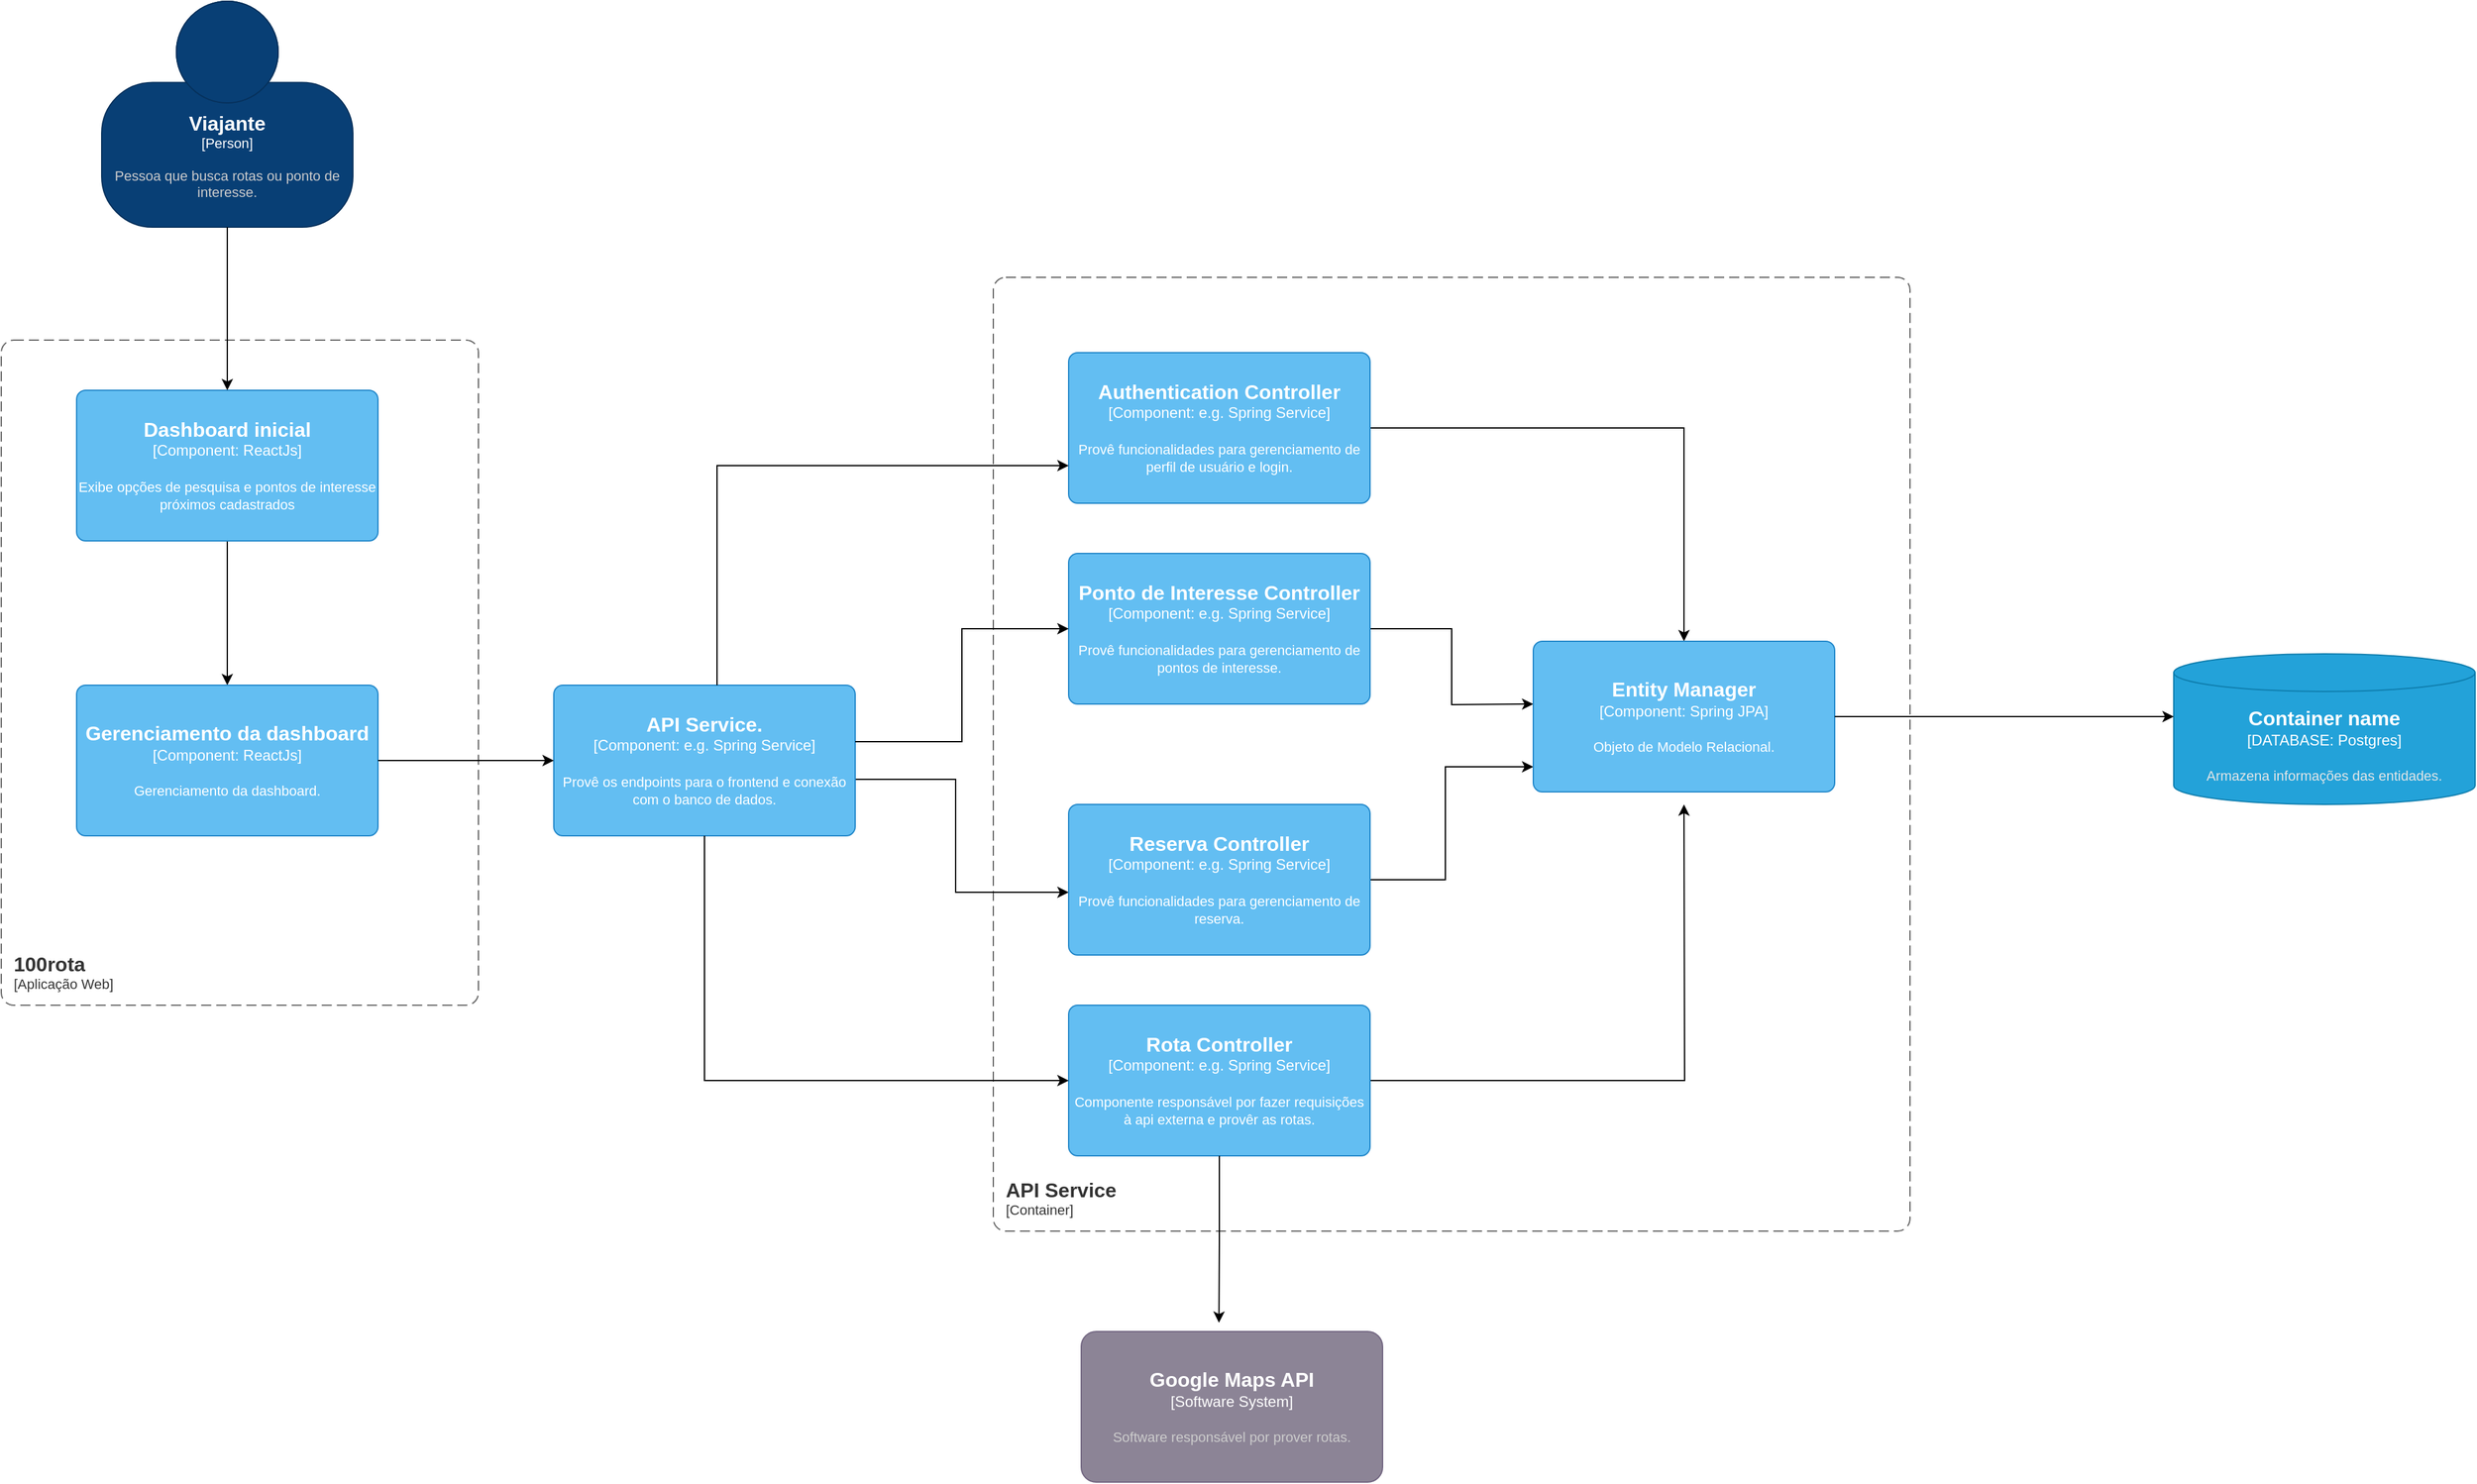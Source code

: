 <mxfile version="24.0.7" type="google">
  <diagram name="Página-1" id="IF58FjA0DsNWFOaLuKHb">
    <mxGraphModel grid="1" page="1" gridSize="10" guides="1" tooltips="1" connect="1" arrows="1" fold="1" pageScale="1" pageWidth="827" pageHeight="1169" math="0" shadow="0">
      <root>
        <mxCell id="0" />
        <mxCell id="1" parent="0" />
        <object placeholders="1" c4Name="Viajante" c4Type="Person" c4Description="Pessoa que busca rotas ou ponto de interesse." label="&lt;font style=&quot;font-size: 16px&quot;&gt;&lt;b&gt;%c4Name%&lt;/b&gt;&lt;/font&gt;&lt;div&gt;[%c4Type%]&lt;/div&gt;&lt;br&gt;&lt;div&gt;&lt;font style=&quot;font-size: 11px&quot;&gt;&lt;font color=&quot;#cccccc&quot;&gt;%c4Description%&lt;/font&gt;&lt;/div&gt;" id="tChWD2pZAGPHD2NTAr_4-1">
          <mxCell style="html=1;fontSize=11;dashed=0;whiteSpace=wrap;fillColor=#083F75;strokeColor=#06315C;fontColor=#ffffff;shape=mxgraph.c4.person2;align=center;metaEdit=1;points=[[0.5,0,0],[1,0.5,0],[1,0.75,0],[0.75,1,0],[0.5,1,0],[0.25,1,0],[0,0.75,0],[0,0.5,0]];resizable=0;" vertex="1" parent="1">
            <mxGeometry x="270" y="40" width="200" height="180" as="geometry" />
          </mxCell>
        </object>
        <object placeholders="1" c4Name="100rota" c4Type="SystemScopeBoundary" c4Application="Aplicação Web" label="&lt;font style=&quot;font-size: 16px&quot;&gt;&lt;b&gt;&lt;div style=&quot;text-align: left&quot;&gt;%c4Name%&lt;/div&gt;&lt;/b&gt;&lt;/font&gt;&lt;div style=&quot;text-align: left&quot;&gt;[%c4Application%]&lt;/div&gt;" id="tChWD2pZAGPHD2NTAr_4-4">
          <mxCell style="rounded=1;fontSize=11;whiteSpace=wrap;html=1;dashed=1;arcSize=20;fillColor=none;strokeColor=#666666;fontColor=#333333;labelBackgroundColor=none;align=left;verticalAlign=bottom;labelBorderColor=none;spacingTop=0;spacing=10;dashPattern=8 4;metaEdit=1;rotatable=0;perimeter=rectanglePerimeter;noLabel=0;labelPadding=0;allowArrows=0;connectable=0;expand=0;recursiveResize=0;editable=1;pointerEvents=0;absoluteArcSize=1;points=[[0.25,0,0],[0.5,0,0],[0.75,0,0],[1,0.25,0],[1,0.5,0],[1,0.75,0],[0.75,1,0],[0.5,1,0],[0.25,1,0],[0,0.75,0],[0,0.5,0],[0,0.25,0]];" vertex="1" parent="1">
            <mxGeometry x="190" y="310" width="380" height="530" as="geometry" />
          </mxCell>
        </object>
        <mxCell id="A3-Dy6gdXTtX-3pDXH1G-15" style="edgeStyle=orthogonalEdgeStyle;rounded=0;orthogonalLoop=1;jettySize=auto;html=1;exitX=0.5;exitY=1;exitDx=0;exitDy=0;exitPerimeter=0;" edge="1" parent="1" source="A3-Dy6gdXTtX-3pDXH1G-1" target="A3-Dy6gdXTtX-3pDXH1G-2">
          <mxGeometry relative="1" as="geometry" />
        </mxCell>
        <object placeholders="1" c4Name="Dashboard inicial" c4Type="Component" c4Technology="ReactJs" c4Description="Exibe opções de pesquisa e pontos de interesse próximos cadastrados " label="&lt;font style=&quot;font-size: 16px&quot;&gt;&lt;b&gt;%c4Name%&lt;/b&gt;&lt;/font&gt;&lt;div&gt;[%c4Type%: %c4Technology%]&lt;/div&gt;&lt;br&gt;&lt;div&gt;&lt;font style=&quot;font-size: 11px&quot;&gt;%c4Description%&lt;/font&gt;&lt;/div&gt;" id="A3-Dy6gdXTtX-3pDXH1G-1">
          <mxCell style="rounded=1;whiteSpace=wrap;html=1;labelBackgroundColor=none;fillColor=#63BEF2;fontColor=#ffffff;align=center;arcSize=6;strokeColor=#2086C9;metaEdit=1;resizable=0;points=[[0.25,0,0],[0.5,0,0],[0.75,0,0],[1,0.25,0],[1,0.5,0],[1,0.75,0],[0.75,1,0],[0.5,1,0],[0.25,1,0],[0,0.75,0],[0,0.5,0],[0,0.25,0]];" vertex="1" parent="1">
            <mxGeometry x="250" y="350" width="240" height="120" as="geometry" />
          </mxCell>
        </object>
        <object placeholders="1" c4Name="Gerenciamento da dashboard" c4Type="Component" c4Technology="ReactJs" c4Description="Gerenciamento da dashboard. " label="&lt;font style=&quot;font-size: 16px&quot;&gt;&lt;b&gt;%c4Name%&lt;/b&gt;&lt;/font&gt;&lt;div&gt;[%c4Type%: %c4Technology%]&lt;/div&gt;&lt;br&gt;&lt;div&gt;&lt;font style=&quot;font-size: 11px&quot;&gt;%c4Description%&lt;/font&gt;&lt;/div&gt;" id="A3-Dy6gdXTtX-3pDXH1G-2">
          <mxCell style="rounded=1;whiteSpace=wrap;html=1;labelBackgroundColor=none;fillColor=#63BEF2;fontColor=#ffffff;align=center;arcSize=6;strokeColor=#2086C9;metaEdit=1;resizable=0;points=[[0.25,0,0],[0.5,0,0],[0.75,0,0],[1,0.25,0],[1,0.5,0],[1,0.75,0],[0.75,1,0],[0.5,1,0],[0.25,1,0],[0,0.75,0],[0,0.5,0],[0,0.25,0]];" vertex="1" parent="1">
            <mxGeometry x="250" y="585" width="240" height="120" as="geometry" />
          </mxCell>
        </object>
        <object placeholders="1" c4Name="API Service" c4Type="ContainerScopeBoundary" c4Application="Container" label="&lt;font style=&quot;font-size: 16px&quot;&gt;&lt;b&gt;&lt;div style=&quot;text-align: left&quot;&gt;%c4Name%&lt;/div&gt;&lt;/b&gt;&lt;/font&gt;&lt;div style=&quot;text-align: left&quot;&gt;[%c4Application%]&lt;/div&gt;" id="A3-Dy6gdXTtX-3pDXH1G-3">
          <mxCell style="rounded=1;fontSize=11;whiteSpace=wrap;html=1;dashed=1;arcSize=20;fillColor=none;strokeColor=#666666;fontColor=#333333;labelBackgroundColor=none;align=left;verticalAlign=bottom;labelBorderColor=none;spacingTop=0;spacing=10;dashPattern=8 4;metaEdit=1;rotatable=0;perimeter=rectanglePerimeter;noLabel=0;labelPadding=0;allowArrows=0;connectable=0;expand=0;recursiveResize=0;editable=1;pointerEvents=0;absoluteArcSize=1;points=[[0.25,0,0],[0.5,0,0],[0.75,0,0],[1,0.25,0],[1,0.5,0],[1,0.75,0],[0.75,1,0],[0.5,1,0],[0.25,1,0],[0,0.75,0],[0,0.5,0],[0,0.25,0]];" vertex="1" parent="1">
            <mxGeometry x="980" y="260" width="730" height="760" as="geometry" />
          </mxCell>
        </object>
        <mxCell id="A3-Dy6gdXTtX-3pDXH1G-12" style="edgeStyle=orthogonalEdgeStyle;rounded=0;orthogonalLoop=1;jettySize=auto;html=1;" edge="1" parent="1" source="A3-Dy6gdXTtX-3pDXH1G-4">
          <mxGeometry relative="1" as="geometry">
            <mxPoint x="1040" y="750" as="targetPoint" />
            <Array as="points">
              <mxPoint x="950" y="660" />
              <mxPoint x="950" y="750" />
            </Array>
          </mxGeometry>
        </mxCell>
        <object placeholders="1" c4Name="API Service." c4Type="Component" c4Technology="e.g. Spring Service" c4Description="Provê os endpoints para o frontend e conexão com o banco de dados." label="&lt;font style=&quot;font-size: 16px&quot;&gt;&lt;b&gt;%c4Name%&lt;/b&gt;&lt;/font&gt;&lt;div&gt;[%c4Type%: %c4Technology%]&lt;/div&gt;&lt;br&gt;&lt;div&gt;&lt;font style=&quot;font-size: 11px&quot;&gt;%c4Description%&lt;/font&gt;&lt;/div&gt;" id="A3-Dy6gdXTtX-3pDXH1G-4">
          <mxCell style="rounded=1;whiteSpace=wrap;html=1;labelBackgroundColor=none;fillColor=#63BEF2;fontColor=#ffffff;align=center;arcSize=6;strokeColor=#2086C9;metaEdit=1;resizable=0;points=[[0.25,0,0],[0.5,0,0],[0.75,0,0],[1,0.25,0],[1,0.5,0],[1,0.75,0],[0.75,1,0],[0.5,1,0],[0.25,1,0],[0,0.75,0],[0,0.5,0],[0,0.25,0]];" vertex="1" parent="1">
            <mxGeometry x="630" y="585" width="240" height="120" as="geometry" />
          </mxCell>
        </object>
        <mxCell id="A3-Dy6gdXTtX-3pDXH1G-20" style="edgeStyle=orthogonalEdgeStyle;rounded=0;orthogonalLoop=1;jettySize=auto;html=1;" edge="1" parent="1" source="A3-Dy6gdXTtX-3pDXH1G-5">
          <mxGeometry relative="1" as="geometry">
            <mxPoint x="1530" y="680" as="targetPoint" />
          </mxGeometry>
        </mxCell>
        <object placeholders="1" c4Name="Rota Controller" c4Type="Component" c4Technology="e.g. Spring Service" c4Description="Componente responsável por fazer requisições à api externa e provêr as rotas." label="&lt;font style=&quot;font-size: 16px&quot;&gt;&lt;b&gt;%c4Name%&lt;/b&gt;&lt;/font&gt;&lt;div&gt;[%c4Type%: %c4Technology%]&lt;/div&gt;&lt;br&gt;&lt;div&gt;&lt;font style=&quot;font-size: 11px&quot;&gt;%c4Description%&lt;/font&gt;&lt;/div&gt;" id="A3-Dy6gdXTtX-3pDXH1G-5">
          <mxCell style="rounded=1;whiteSpace=wrap;html=1;labelBackgroundColor=none;fillColor=#63BEF2;fontColor=#ffffff;align=center;arcSize=6;strokeColor=#2086C9;metaEdit=1;resizable=0;points=[[0.25,0,0],[0.5,0,0],[0.75,0,0],[1,0.25,0],[1,0.5,0],[1,0.75,0],[0.75,1,0],[0.5,1,0],[0.25,1,0],[0,0.75,0],[0,0.5,0],[0,0.25,0]];" vertex="1" parent="1">
            <mxGeometry x="1040" y="840" width="240" height="120" as="geometry" />
          </mxCell>
        </object>
        <mxCell id="A3-Dy6gdXTtX-3pDXH1G-18" style="edgeStyle=orthogonalEdgeStyle;rounded=0;orthogonalLoop=1;jettySize=auto;html=1;" edge="1" parent="1" source="A3-Dy6gdXTtX-3pDXH1G-6">
          <mxGeometry relative="1" as="geometry">
            <mxPoint x="1410" y="600" as="targetPoint" />
          </mxGeometry>
        </mxCell>
        <object placeholders="1" c4Name="Ponto de Interesse Controller" c4Type="Component" c4Technology="e.g. Spring Service" c4Description="Provê funcionalidades para gerenciamento de pontos de interesse." label="&lt;font style=&quot;font-size: 16px&quot;&gt;&lt;b&gt;%c4Name%&lt;/b&gt;&lt;/font&gt;&lt;div&gt;[%c4Type%: %c4Technology%]&lt;/div&gt;&lt;br&gt;&lt;div&gt;&lt;font style=&quot;font-size: 11px&quot;&gt;%c4Description%&lt;/font&gt;&lt;/div&gt;" id="A3-Dy6gdXTtX-3pDXH1G-6">
          <mxCell style="rounded=1;whiteSpace=wrap;html=1;labelBackgroundColor=none;fillColor=#63BEF2;fontColor=#ffffff;align=center;arcSize=6;strokeColor=#2086C9;metaEdit=1;resizable=0;points=[[0.25,0,0],[0.5,0,0],[0.75,0,0],[1,0.25,0],[1,0.5,0],[1,0.75,0],[0.75,1,0],[0.5,1,0],[0.25,1,0],[0,0.75,0],[0,0.5,0],[0,0.25,0]];" vertex="1" parent="1">
            <mxGeometry x="1040" y="480" width="240" height="120" as="geometry" />
          </mxCell>
        </object>
        <mxCell id="A3-Dy6gdXTtX-3pDXH1G-17" style="edgeStyle=orthogonalEdgeStyle;rounded=0;orthogonalLoop=1;jettySize=auto;html=1;" edge="1" parent="1" source="A3-Dy6gdXTtX-3pDXH1G-7" target="A3-Dy6gdXTtX-3pDXH1G-13">
          <mxGeometry relative="1" as="geometry" />
        </mxCell>
        <object placeholders="1" c4Name="Authentication Controller" c4Type="Component" c4Technology="e.g. Spring Service" c4Description="Provê funcionalidades para gerenciamento de perfil de usuário e login." label="&lt;font style=&quot;font-size: 16px&quot;&gt;&lt;b&gt;%c4Name%&lt;/b&gt;&lt;/font&gt;&lt;div&gt;[%c4Type%: %c4Technology%]&lt;/div&gt;&lt;br&gt;&lt;div&gt;&lt;font style=&quot;font-size: 11px&quot;&gt;%c4Description%&lt;/font&gt;&lt;/div&gt;" id="A3-Dy6gdXTtX-3pDXH1G-7">
          <mxCell style="rounded=1;whiteSpace=wrap;html=1;labelBackgroundColor=none;fillColor=#63BEF2;fontColor=#ffffff;align=center;arcSize=6;strokeColor=#2086C9;metaEdit=1;resizable=0;points=[[0.25,0,0],[0.5,0,0],[0.75,0,0],[1,0.25,0],[1,0.5,0],[1,0.75,0],[0.75,1,0],[0.5,1,0],[0.25,1,0],[0,0.75,0],[0,0.5,0],[0,0.25,0]];" vertex="1" parent="1">
            <mxGeometry x="1040" y="320" width="240" height="120" as="geometry" />
          </mxCell>
        </object>
        <mxCell id="A3-Dy6gdXTtX-3pDXH1G-8" style="edgeStyle=orthogonalEdgeStyle;rounded=0;orthogonalLoop=1;jettySize=auto;html=1;entryX=0;entryY=0.75;entryDx=0;entryDy=0;entryPerimeter=0;" edge="1" parent="1" source="A3-Dy6gdXTtX-3pDXH1G-4" target="A3-Dy6gdXTtX-3pDXH1G-7">
          <mxGeometry relative="1" as="geometry">
            <Array as="points">
              <mxPoint x="760" y="410" />
            </Array>
          </mxGeometry>
        </mxCell>
        <mxCell id="A3-Dy6gdXTtX-3pDXH1G-9" style="edgeStyle=orthogonalEdgeStyle;rounded=0;orthogonalLoop=1;jettySize=auto;html=1;entryX=0;entryY=0.5;entryDx=0;entryDy=0;entryPerimeter=0;" edge="1" parent="1" target="A3-Dy6gdXTtX-3pDXH1G-6">
          <mxGeometry relative="1" as="geometry">
            <mxPoint x="870" y="630" as="sourcePoint" />
            <Array as="points">
              <mxPoint x="870" y="630" />
              <mxPoint x="955" y="630" />
              <mxPoint x="955" y="540" />
            </Array>
          </mxGeometry>
        </mxCell>
        <mxCell id="A3-Dy6gdXTtX-3pDXH1G-10" style="edgeStyle=orthogonalEdgeStyle;rounded=0;orthogonalLoop=1;jettySize=auto;html=1;exitX=0.5;exitY=1;exitDx=0;exitDy=0;exitPerimeter=0;entryX=0;entryY=0.5;entryDx=0;entryDy=0;entryPerimeter=0;" edge="1" parent="1" source="A3-Dy6gdXTtX-3pDXH1G-4" target="A3-Dy6gdXTtX-3pDXH1G-5">
          <mxGeometry relative="1" as="geometry" />
        </mxCell>
        <mxCell id="A3-Dy6gdXTtX-3pDXH1G-19" style="edgeStyle=orthogonalEdgeStyle;rounded=0;orthogonalLoop=1;jettySize=auto;html=1;" edge="1" parent="1" source="A3-Dy6gdXTtX-3pDXH1G-11">
          <mxGeometry relative="1" as="geometry">
            <mxPoint x="1410" y="650" as="targetPoint" />
            <Array as="points">
              <mxPoint x="1340" y="740" />
              <mxPoint x="1340" y="650" />
            </Array>
          </mxGeometry>
        </mxCell>
        <object placeholders="1" c4Name="Reserva Controller" c4Type="Component" c4Technology="e.g. Spring Service" c4Description="Provê funcionalidades para gerenciamento de reserva." label="&lt;font style=&quot;font-size: 16px&quot;&gt;&lt;b&gt;%c4Name%&lt;/b&gt;&lt;/font&gt;&lt;div&gt;[%c4Type%: %c4Technology%]&lt;/div&gt;&lt;br&gt;&lt;div&gt;&lt;font style=&quot;font-size: 11px&quot;&gt;%c4Description%&lt;/font&gt;&lt;/div&gt;" id="A3-Dy6gdXTtX-3pDXH1G-11">
          <mxCell style="rounded=1;whiteSpace=wrap;html=1;labelBackgroundColor=none;fillColor=#63BEF2;fontColor=#ffffff;align=center;arcSize=6;strokeColor=#2086C9;metaEdit=1;resizable=0;points=[[0.25,0,0],[0.5,0,0],[0.75,0,0],[1,0.25,0],[1,0.5,0],[1,0.75,0],[0.75,1,0],[0.5,1,0],[0.25,1,0],[0,0.75,0],[0,0.5,0],[0,0.25,0]];" vertex="1" parent="1">
            <mxGeometry x="1040" y="680" width="240" height="120" as="geometry" />
          </mxCell>
        </object>
        <object placeholders="1" c4Name="Entity Manager" c4Type="Component" c4Technology="Spring JPA" c4Description="Objeto de Modelo Relacional." label="&lt;font style=&quot;font-size: 16px&quot;&gt;&lt;b&gt;%c4Name%&lt;/b&gt;&lt;/font&gt;&lt;div&gt;[%c4Type%: %c4Technology%]&lt;/div&gt;&lt;br&gt;&lt;div&gt;&lt;font style=&quot;font-size: 11px&quot;&gt;%c4Description%&lt;/font&gt;&lt;/div&gt;" id="A3-Dy6gdXTtX-3pDXH1G-13">
          <mxCell style="rounded=1;whiteSpace=wrap;html=1;labelBackgroundColor=none;fillColor=#63BEF2;fontColor=#ffffff;align=center;arcSize=6;strokeColor=#2086C9;metaEdit=1;resizable=0;points=[[0.25,0,0],[0.5,0,0],[0.75,0,0],[1,0.25,0],[1,0.5,0],[1,0.75,0],[0.75,1,0],[0.5,1,0],[0.25,1,0],[0,0.75,0],[0,0.5,0],[0,0.25,0]];" vertex="1" parent="1">
            <mxGeometry x="1410" y="550" width="240" height="120" as="geometry" />
          </mxCell>
        </object>
        <mxCell id="A3-Dy6gdXTtX-3pDXH1G-14" style="edgeStyle=orthogonalEdgeStyle;rounded=0;orthogonalLoop=1;jettySize=auto;html=1;exitX=0.5;exitY=1;exitDx=0;exitDy=0;exitPerimeter=0;entryX=0.5;entryY=0;entryDx=0;entryDy=0;entryPerimeter=0;" edge="1" parent="1" source="tChWD2pZAGPHD2NTAr_4-1" target="A3-Dy6gdXTtX-3pDXH1G-1">
          <mxGeometry relative="1" as="geometry" />
        </mxCell>
        <mxCell id="A3-Dy6gdXTtX-3pDXH1G-16" style="edgeStyle=orthogonalEdgeStyle;rounded=0;orthogonalLoop=1;jettySize=auto;html=1;entryX=0;entryY=0.5;entryDx=0;entryDy=0;entryPerimeter=0;" edge="1" parent="1" source="A3-Dy6gdXTtX-3pDXH1G-2" target="A3-Dy6gdXTtX-3pDXH1G-4">
          <mxGeometry relative="1" as="geometry" />
        </mxCell>
        <object placeholders="1" c4Name="Google Maps API" c4Type="Software System" c4Description="Software responsável por prover rotas." label="&lt;font style=&quot;font-size: 16px&quot;&gt;&lt;b&gt;%c4Name%&lt;/b&gt;&lt;/font&gt;&lt;div&gt;[%c4Type%]&lt;/div&gt;&lt;br&gt;&lt;div&gt;&lt;font style=&quot;font-size: 11px&quot;&gt;&lt;font color=&quot;#cccccc&quot;&gt;%c4Description%&lt;/font&gt;&lt;/div&gt;" id="A3-Dy6gdXTtX-3pDXH1G-21">
          <mxCell style="rounded=1;whiteSpace=wrap;html=1;labelBackgroundColor=none;fillColor=#8C8496;fontColor=#ffffff;align=center;arcSize=10;strokeColor=#736782;metaEdit=1;resizable=0;points=[[0.25,0,0],[0.5,0,0],[0.75,0,0],[1,0.25,0],[1,0.5,0],[1,0.75,0],[0.75,1,0],[0.5,1,0],[0.25,1,0],[0,0.75,0],[0,0.5,0],[0,0.25,0]];" vertex="1" parent="1">
            <mxGeometry x="1050" y="1100" width="240" height="120" as="geometry" />
          </mxCell>
        </object>
        <mxCell id="A3-Dy6gdXTtX-3pDXH1G-22" style="edgeStyle=orthogonalEdgeStyle;rounded=0;orthogonalLoop=1;jettySize=auto;html=1;exitX=0.5;exitY=1;exitDx=0;exitDy=0;exitPerimeter=0;entryX=0.457;entryY=-0.058;entryDx=0;entryDy=0;entryPerimeter=0;" edge="1" parent="1" source="A3-Dy6gdXTtX-3pDXH1G-5" target="A3-Dy6gdXTtX-3pDXH1G-21">
          <mxGeometry relative="1" as="geometry" />
        </mxCell>
        <object placeholders="1" c4Type="Container name" c4Container="DATABASE" c4Technology="Postgres" c4Description="Armazena informações das entidades." label="&lt;font style=&quot;font-size: 16px&quot;&gt;&lt;b&gt;%c4Type%&lt;/b&gt;&lt;/font&gt;&lt;div&gt;[%c4Container%:&amp;nbsp;%c4Technology%]&lt;/div&gt;&lt;br&gt;&lt;div&gt;&lt;font style=&quot;font-size: 11px&quot;&gt;&lt;font color=&quot;#E6E6E6&quot;&gt;%c4Description%&lt;/font&gt;&lt;/div&gt;" id="A3-Dy6gdXTtX-3pDXH1G-23">
          <mxCell style="shape=cylinder3;size=15;whiteSpace=wrap;html=1;boundedLbl=1;rounded=0;labelBackgroundColor=none;fillColor=#23A2D9;fontSize=12;fontColor=#ffffff;align=center;strokeColor=#0E7DAD;metaEdit=1;points=[[0.5,0,0],[1,0.25,0],[1,0.5,0],[1,0.75,0],[0.5,1,0],[0,0.75,0],[0,0.5,0],[0,0.25,0]];resizable=0;" vertex="1" parent="1">
            <mxGeometry x="1920" y="560" width="240" height="120" as="geometry" />
          </mxCell>
        </object>
        <mxCell id="A3-Dy6gdXTtX-3pDXH1G-24" style="edgeStyle=orthogonalEdgeStyle;rounded=0;orthogonalLoop=1;jettySize=auto;html=1;entryX=0;entryY=0.417;entryDx=0;entryDy=0;entryPerimeter=0;" edge="1" parent="1" source="A3-Dy6gdXTtX-3pDXH1G-13" target="A3-Dy6gdXTtX-3pDXH1G-23">
          <mxGeometry relative="1" as="geometry" />
        </mxCell>
      </root>
    </mxGraphModel>
  </diagram>
</mxfile>
